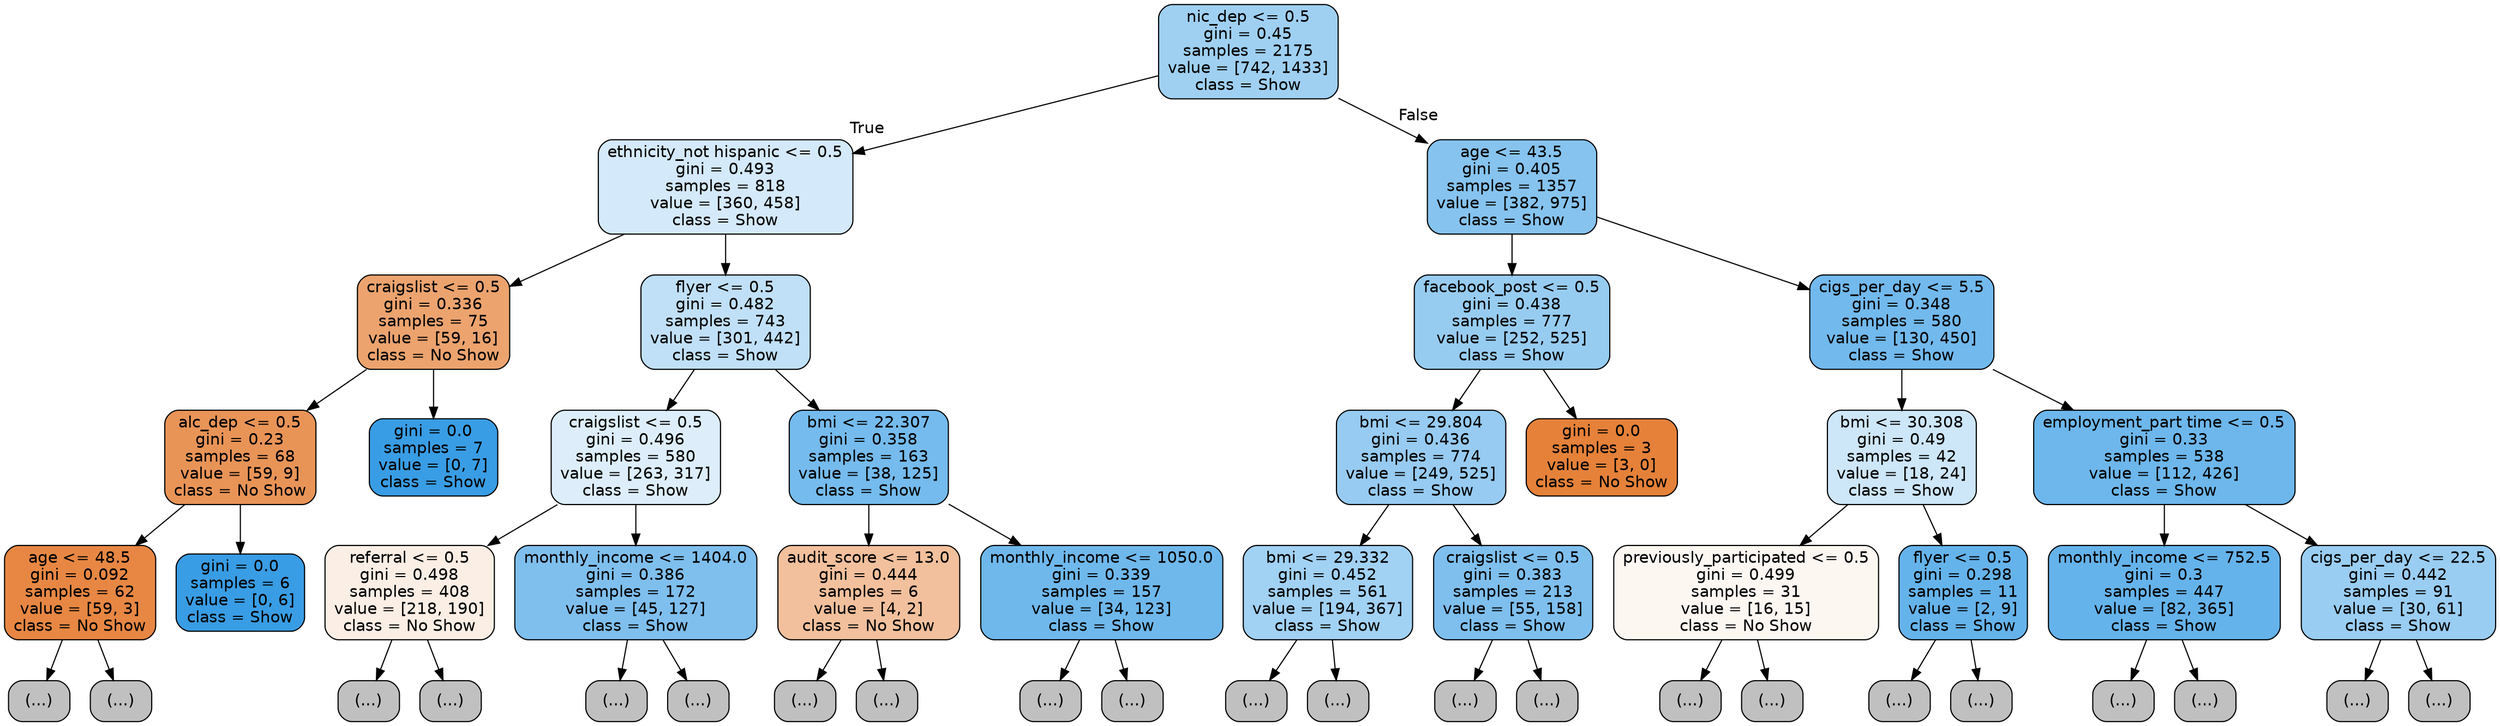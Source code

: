 digraph Tree {
node [shape=box, style="filled, rounded", color="black", fontname=helvetica] ;
edge [fontname=helvetica] ;
0 [label="nic_dep <= 0.5\ngini = 0.45\nsamples = 2175\nvalue = [742, 1433]\nclass = Show", fillcolor="#399de57b"] ;
1 [label="ethnicity_not hispanic <= 0.5\ngini = 0.493\nsamples = 818\nvalue = [360, 458]\nclass = Show", fillcolor="#399de537"] ;
0 -> 1 [labeldistance=2.5, labelangle=45, headlabel="True"] ;
2 [label="craigslist <= 0.5\ngini = 0.336\nsamples = 75\nvalue = [59, 16]\nclass = No Show", fillcolor="#e58139ba"] ;
1 -> 2 ;
3 [label="alc_dep <= 0.5\ngini = 0.23\nsamples = 68\nvalue = [59, 9]\nclass = No Show", fillcolor="#e58139d8"] ;
2 -> 3 ;
4 [label="age <= 48.5\ngini = 0.092\nsamples = 62\nvalue = [59, 3]\nclass = No Show", fillcolor="#e58139f2"] ;
3 -> 4 ;
5 [label="(...)", fillcolor="#C0C0C0"] ;
4 -> 5 ;
10 [label="(...)", fillcolor="#C0C0C0"] ;
4 -> 10 ;
15 [label="gini = 0.0\nsamples = 6\nvalue = [0, 6]\nclass = Show", fillcolor="#399de5ff"] ;
3 -> 15 ;
16 [label="gini = 0.0\nsamples = 7\nvalue = [0, 7]\nclass = Show", fillcolor="#399de5ff"] ;
2 -> 16 ;
17 [label="flyer <= 0.5\ngini = 0.482\nsamples = 743\nvalue = [301, 442]\nclass = Show", fillcolor="#399de551"] ;
1 -> 17 ;
18 [label="craigslist <= 0.5\ngini = 0.496\nsamples = 580\nvalue = [263, 317]\nclass = Show", fillcolor="#399de52b"] ;
17 -> 18 ;
19 [label="referral <= 0.5\ngini = 0.498\nsamples = 408\nvalue = [218, 190]\nclass = No Show", fillcolor="#e5813921"] ;
18 -> 19 ;
20 [label="(...)", fillcolor="#C0C0C0"] ;
19 -> 20 ;
135 [label="(...)", fillcolor="#C0C0C0"] ;
19 -> 135 ;
200 [label="monthly_income <= 1404.0\ngini = 0.386\nsamples = 172\nvalue = [45, 127]\nclass = Show", fillcolor="#399de5a5"] ;
18 -> 200 ;
201 [label="(...)", fillcolor="#C0C0C0"] ;
200 -> 201 ;
264 [label="(...)", fillcolor="#C0C0C0"] ;
200 -> 264 ;
287 [label="bmi <= 22.307\ngini = 0.358\nsamples = 163\nvalue = [38, 125]\nclass = Show", fillcolor="#399de5b1"] ;
17 -> 287 ;
288 [label="audit_score <= 13.0\ngini = 0.444\nsamples = 6\nvalue = [4, 2]\nclass = No Show", fillcolor="#e581397f"] ;
287 -> 288 ;
289 [label="(...)", fillcolor="#C0C0C0"] ;
288 -> 289 ;
290 [label="(...)", fillcolor="#C0C0C0"] ;
288 -> 290 ;
291 [label="monthly_income <= 1050.0\ngini = 0.339\nsamples = 157\nvalue = [34, 123]\nclass = Show", fillcolor="#399de5b9"] ;
287 -> 291 ;
292 [label="(...)", fillcolor="#C0C0C0"] ;
291 -> 292 ;
337 [label="(...)", fillcolor="#C0C0C0"] ;
291 -> 337 ;
368 [label="age <= 43.5\ngini = 0.405\nsamples = 1357\nvalue = [382, 975]\nclass = Show", fillcolor="#399de59b"] ;
0 -> 368 [labeldistance=2.5, labelangle=-45, headlabel="False"] ;
369 [label="facebook_post <= 0.5\ngini = 0.438\nsamples = 777\nvalue = [252, 525]\nclass = Show", fillcolor="#399de585"] ;
368 -> 369 ;
370 [label="bmi <= 29.804\ngini = 0.436\nsamples = 774\nvalue = [249, 525]\nclass = Show", fillcolor="#399de586"] ;
369 -> 370 ;
371 [label="bmi <= 29.332\ngini = 0.452\nsamples = 561\nvalue = [194, 367]\nclass = Show", fillcolor="#399de578"] ;
370 -> 371 ;
372 [label="(...)", fillcolor="#C0C0C0"] ;
371 -> 372 ;
549 [label="(...)", fillcolor="#C0C0C0"] ;
371 -> 549 ;
654 [label="craigslist <= 0.5\ngini = 0.383\nsamples = 213\nvalue = [55, 158]\nclass = Show", fillcolor="#399de5a6"] ;
370 -> 654 ;
655 [label="(...)", fillcolor="#C0C0C0"] ;
654 -> 655 ;
716 [label="(...)", fillcolor="#C0C0C0"] ;
654 -> 716 ;
759 [label="gini = 0.0\nsamples = 3\nvalue = [3, 0]\nclass = No Show", fillcolor="#e58139ff"] ;
369 -> 759 ;
760 [label="cigs_per_day <= 5.5\ngini = 0.348\nsamples = 580\nvalue = [130, 450]\nclass = Show", fillcolor="#399de5b5"] ;
368 -> 760 ;
761 [label="bmi <= 30.308\ngini = 0.49\nsamples = 42\nvalue = [18, 24]\nclass = Show", fillcolor="#399de540"] ;
760 -> 761 ;
762 [label="previously_participated <= 0.5\ngini = 0.499\nsamples = 31\nvalue = [16, 15]\nclass = No Show", fillcolor="#e5813910"] ;
761 -> 762 ;
763 [label="(...)", fillcolor="#C0C0C0"] ;
762 -> 763 ;
780 [label="(...)", fillcolor="#C0C0C0"] ;
762 -> 780 ;
781 [label="flyer <= 0.5\ngini = 0.298\nsamples = 11\nvalue = [2, 9]\nclass = Show", fillcolor="#399de5c6"] ;
761 -> 781 ;
782 [label="(...)", fillcolor="#C0C0C0"] ;
781 -> 782 ;
783 [label="(...)", fillcolor="#C0C0C0"] ;
781 -> 783 ;
784 [label="employment_part time <= 0.5\ngini = 0.33\nsamples = 538\nvalue = [112, 426]\nclass = Show", fillcolor="#399de5bc"] ;
760 -> 784 ;
785 [label="monthly_income <= 752.5\ngini = 0.3\nsamples = 447\nvalue = [82, 365]\nclass = Show", fillcolor="#399de5c6"] ;
784 -> 785 ;
786 [label="(...)", fillcolor="#C0C0C0"] ;
785 -> 786 ;
859 [label="(...)", fillcolor="#C0C0C0"] ;
785 -> 859 ;
968 [label="cigs_per_day <= 22.5\ngini = 0.442\nsamples = 91\nvalue = [30, 61]\nclass = Show", fillcolor="#399de582"] ;
784 -> 968 ;
969 [label="(...)", fillcolor="#C0C0C0"] ;
968 -> 969 ;
1002 [label="(...)", fillcolor="#C0C0C0"] ;
968 -> 1002 ;
}